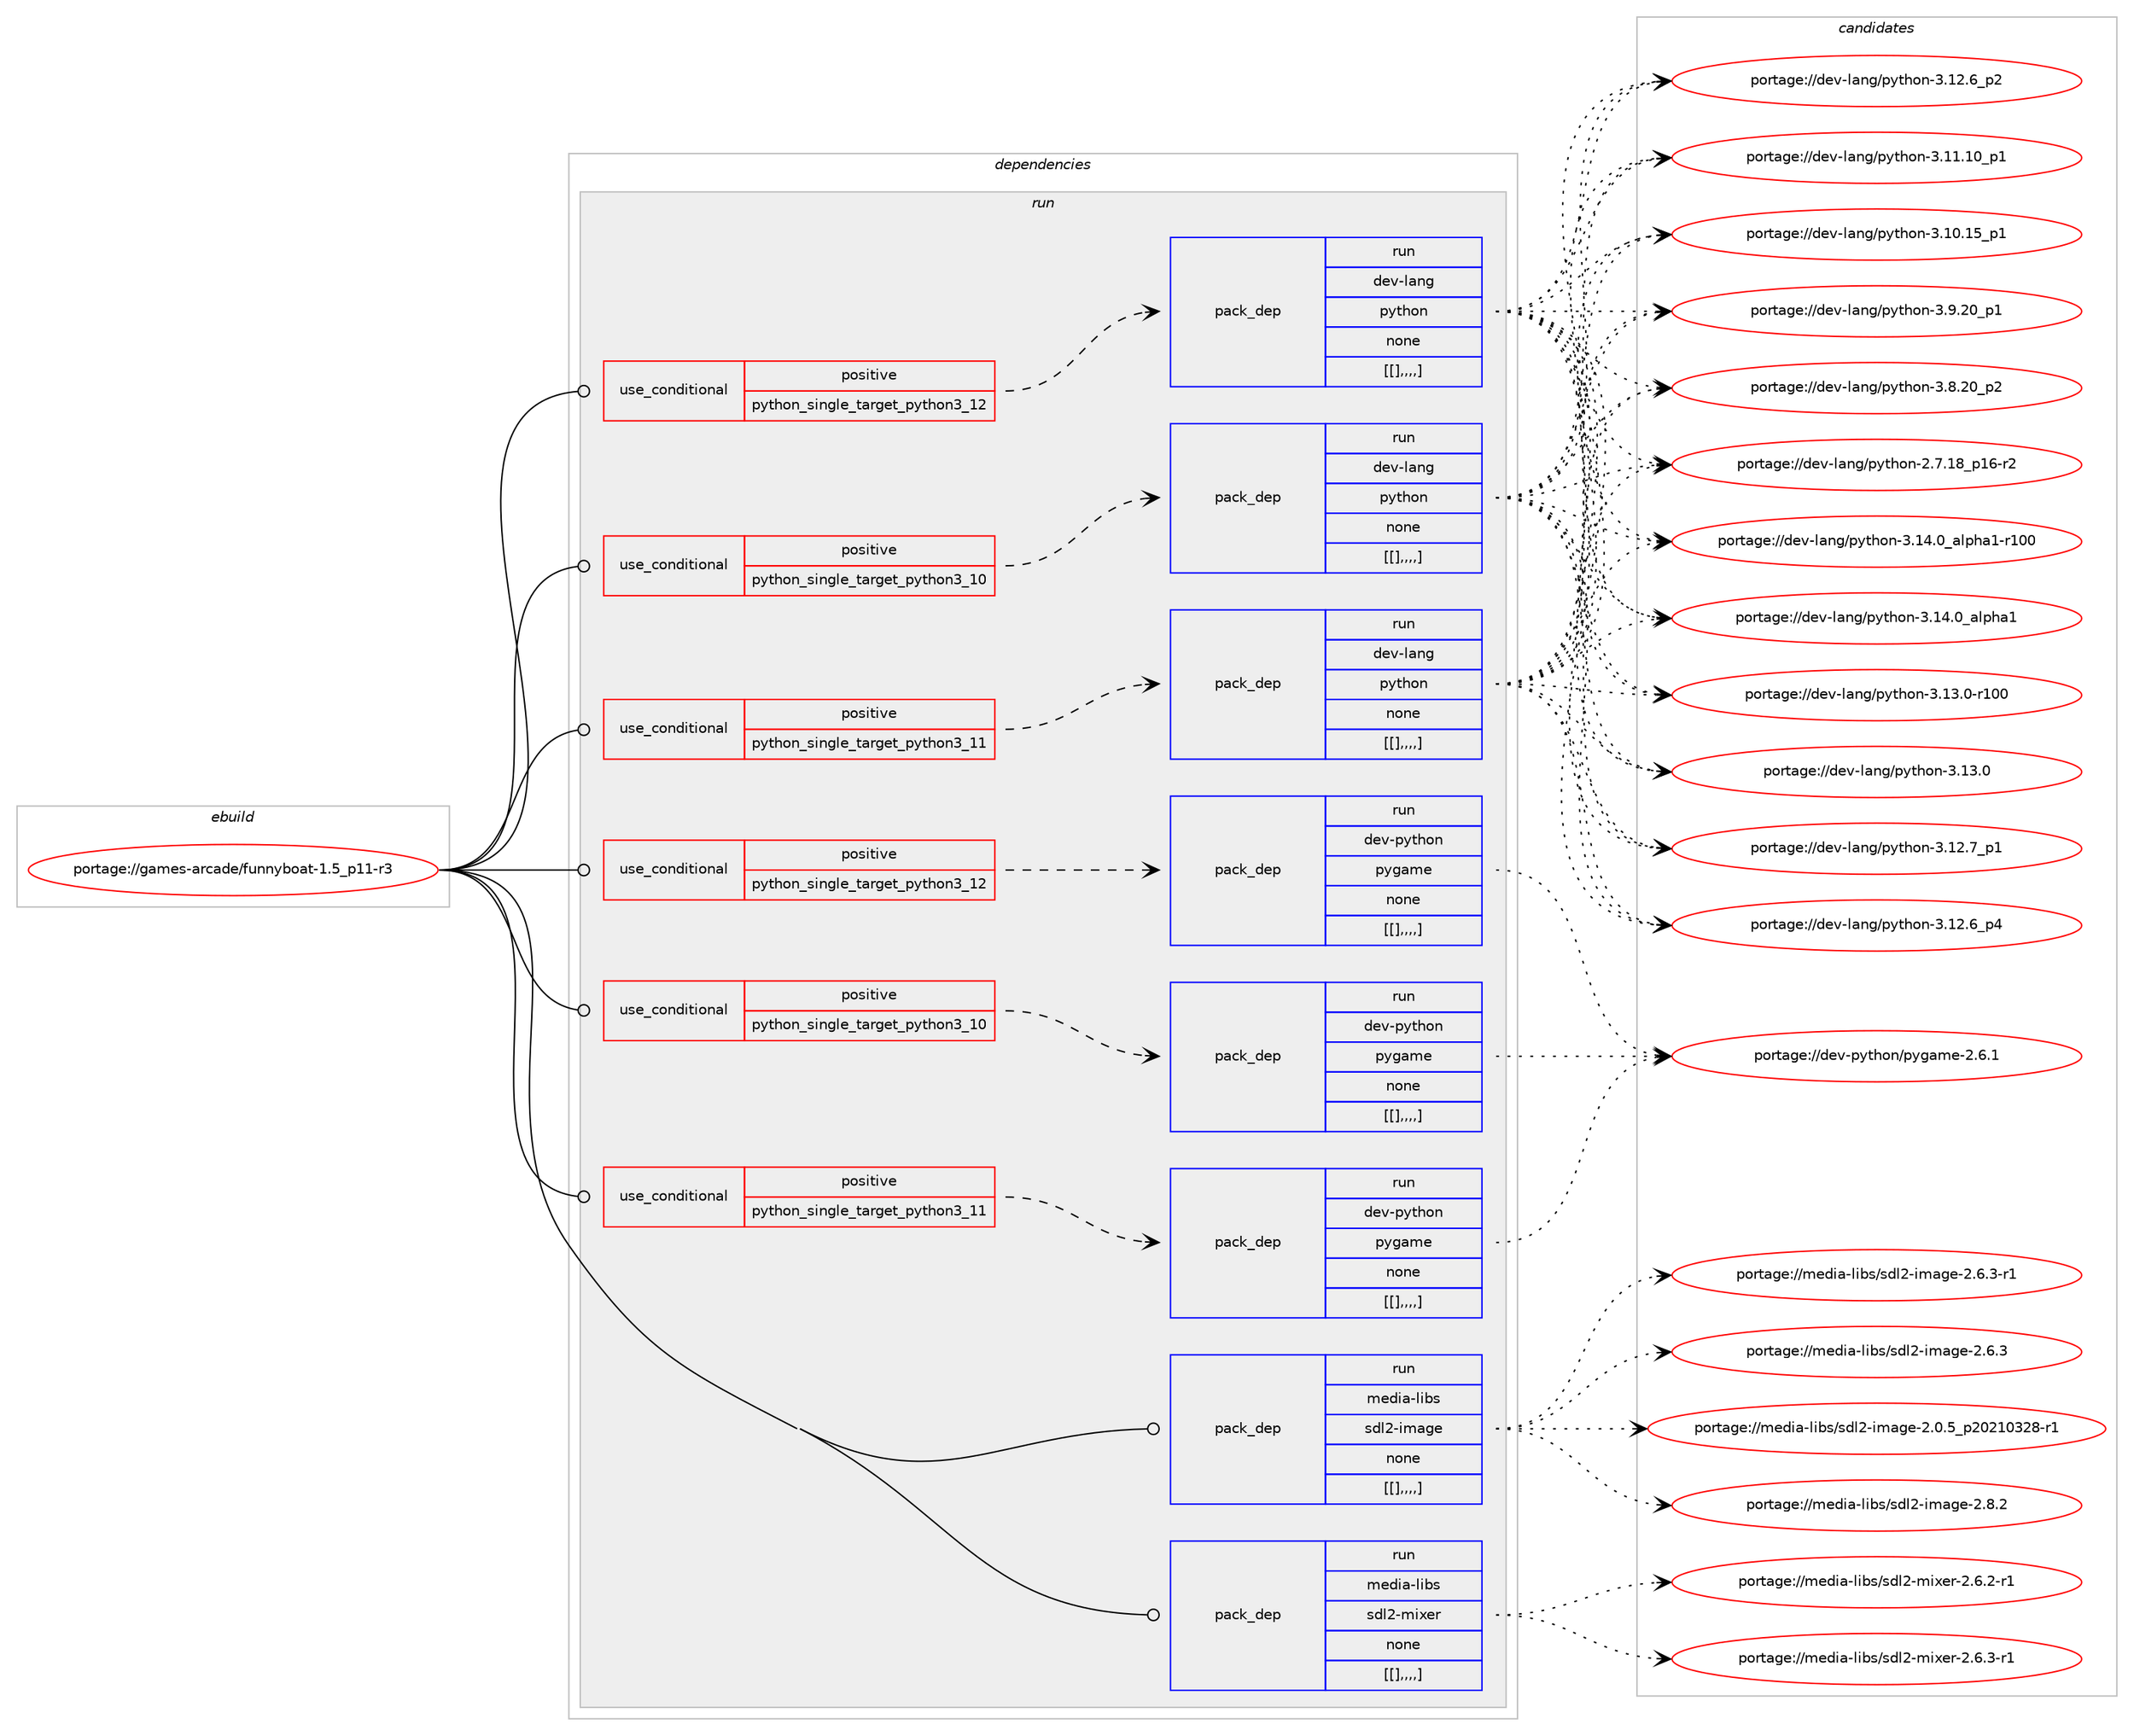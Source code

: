 digraph prolog {

# *************
# Graph options
# *************

newrank=true;
concentrate=true;
compound=true;
graph [rankdir=LR,fontname=Helvetica,fontsize=10,ranksep=1.5];#, ranksep=2.5, nodesep=0.2];
edge  [arrowhead=vee];
node  [fontname=Helvetica,fontsize=10];

# **********
# The ebuild
# **********

subgraph cluster_leftcol {
color=gray;
label=<<i>ebuild</i>>;
id [label="portage://games-arcade/funnyboat-1.5_p11-r3", color=red, width=4, href="../games-arcade/funnyboat-1.5_p11-r3.svg"];
}

# ****************
# The dependencies
# ****************

subgraph cluster_midcol {
color=gray;
label=<<i>dependencies</i>>;
subgraph cluster_compile {
fillcolor="#eeeeee";
style=filled;
label=<<i>compile</i>>;
}
subgraph cluster_compileandrun {
fillcolor="#eeeeee";
style=filled;
label=<<i>compile and run</i>>;
}
subgraph cluster_run {
fillcolor="#eeeeee";
style=filled;
label=<<i>run</i>>;
subgraph cond67605 {
dependency236605 [label=<<TABLE BORDER="0" CELLBORDER="1" CELLSPACING="0" CELLPADDING="4"><TR><TD ROWSPAN="3" CELLPADDING="10">use_conditional</TD></TR><TR><TD>positive</TD></TR><TR><TD>python_single_target_python3_10</TD></TR></TABLE>>, shape=none, color=red];
subgraph pack167451 {
dependency236634 [label=<<TABLE BORDER="0" CELLBORDER="1" CELLSPACING="0" CELLPADDING="4" WIDTH="220"><TR><TD ROWSPAN="6" CELLPADDING="30">pack_dep</TD></TR><TR><TD WIDTH="110">run</TD></TR><TR><TD>dev-lang</TD></TR><TR><TD>python</TD></TR><TR><TD>none</TD></TR><TR><TD>[[],,,,]</TD></TR></TABLE>>, shape=none, color=blue];
}
dependency236605:e -> dependency236634:w [weight=20,style="dashed",arrowhead="vee"];
}
id:e -> dependency236605:w [weight=20,style="solid",arrowhead="odot"];
subgraph cond67616 {
dependency236665 [label=<<TABLE BORDER="0" CELLBORDER="1" CELLSPACING="0" CELLPADDING="4"><TR><TD ROWSPAN="3" CELLPADDING="10">use_conditional</TD></TR><TR><TD>positive</TD></TR><TR><TD>python_single_target_python3_10</TD></TR></TABLE>>, shape=none, color=red];
subgraph pack167513 {
dependency236702 [label=<<TABLE BORDER="0" CELLBORDER="1" CELLSPACING="0" CELLPADDING="4" WIDTH="220"><TR><TD ROWSPAN="6" CELLPADDING="30">pack_dep</TD></TR><TR><TD WIDTH="110">run</TD></TR><TR><TD>dev-python</TD></TR><TR><TD>pygame</TD></TR><TR><TD>none</TD></TR><TR><TD>[[],,,,]</TD></TR></TABLE>>, shape=none, color=blue];
}
dependency236665:e -> dependency236702:w [weight=20,style="dashed",arrowhead="vee"];
}
id:e -> dependency236665:w [weight=20,style="solid",arrowhead="odot"];
subgraph cond67620 {
dependency236732 [label=<<TABLE BORDER="0" CELLBORDER="1" CELLSPACING="0" CELLPADDING="4"><TR><TD ROWSPAN="3" CELLPADDING="10">use_conditional</TD></TR><TR><TD>positive</TD></TR><TR><TD>python_single_target_python3_11</TD></TR></TABLE>>, shape=none, color=red];
subgraph pack167543 {
dependency236737 [label=<<TABLE BORDER="0" CELLBORDER="1" CELLSPACING="0" CELLPADDING="4" WIDTH="220"><TR><TD ROWSPAN="6" CELLPADDING="30">pack_dep</TD></TR><TR><TD WIDTH="110">run</TD></TR><TR><TD>dev-lang</TD></TR><TR><TD>python</TD></TR><TR><TD>none</TD></TR><TR><TD>[[],,,,]</TD></TR></TABLE>>, shape=none, color=blue];
}
dependency236732:e -> dependency236737:w [weight=20,style="dashed",arrowhead="vee"];
}
id:e -> dependency236732:w [weight=20,style="solid",arrowhead="odot"];
subgraph cond67624 {
dependency236744 [label=<<TABLE BORDER="0" CELLBORDER="1" CELLSPACING="0" CELLPADDING="4"><TR><TD ROWSPAN="3" CELLPADDING="10">use_conditional</TD></TR><TR><TD>positive</TD></TR><TR><TD>python_single_target_python3_11</TD></TR></TABLE>>, shape=none, color=red];
subgraph pack167554 {
dependency236748 [label=<<TABLE BORDER="0" CELLBORDER="1" CELLSPACING="0" CELLPADDING="4" WIDTH="220"><TR><TD ROWSPAN="6" CELLPADDING="30">pack_dep</TD></TR><TR><TD WIDTH="110">run</TD></TR><TR><TD>dev-python</TD></TR><TR><TD>pygame</TD></TR><TR><TD>none</TD></TR><TR><TD>[[],,,,]</TD></TR></TABLE>>, shape=none, color=blue];
}
dependency236744:e -> dependency236748:w [weight=20,style="dashed",arrowhead="vee"];
}
id:e -> dependency236744:w [weight=20,style="solid",arrowhead="odot"];
subgraph cond67626 {
dependency236768 [label=<<TABLE BORDER="0" CELLBORDER="1" CELLSPACING="0" CELLPADDING="4"><TR><TD ROWSPAN="3" CELLPADDING="10">use_conditional</TD></TR><TR><TD>positive</TD></TR><TR><TD>python_single_target_python3_12</TD></TR></TABLE>>, shape=none, color=red];
subgraph pack167605 {
dependency236807 [label=<<TABLE BORDER="0" CELLBORDER="1" CELLSPACING="0" CELLPADDING="4" WIDTH="220"><TR><TD ROWSPAN="6" CELLPADDING="30">pack_dep</TD></TR><TR><TD WIDTH="110">run</TD></TR><TR><TD>dev-lang</TD></TR><TR><TD>python</TD></TR><TR><TD>none</TD></TR><TR><TD>[[],,,,]</TD></TR></TABLE>>, shape=none, color=blue];
}
dependency236768:e -> dependency236807:w [weight=20,style="dashed",arrowhead="vee"];
}
id:e -> dependency236768:w [weight=20,style="solid",arrowhead="odot"];
subgraph cond67636 {
dependency236814 [label=<<TABLE BORDER="0" CELLBORDER="1" CELLSPACING="0" CELLPADDING="4"><TR><TD ROWSPAN="3" CELLPADDING="10">use_conditional</TD></TR><TR><TD>positive</TD></TR><TR><TD>python_single_target_python3_12</TD></TR></TABLE>>, shape=none, color=red];
subgraph pack167612 {
dependency236846 [label=<<TABLE BORDER="0" CELLBORDER="1" CELLSPACING="0" CELLPADDING="4" WIDTH="220"><TR><TD ROWSPAN="6" CELLPADDING="30">pack_dep</TD></TR><TR><TD WIDTH="110">run</TD></TR><TR><TD>dev-python</TD></TR><TR><TD>pygame</TD></TR><TR><TD>none</TD></TR><TR><TD>[[],,,,]</TD></TR></TABLE>>, shape=none, color=blue];
}
dependency236814:e -> dependency236846:w [weight=20,style="dashed",arrowhead="vee"];
}
id:e -> dependency236814:w [weight=20,style="solid",arrowhead="odot"];
subgraph pack167643 {
dependency236864 [label=<<TABLE BORDER="0" CELLBORDER="1" CELLSPACING="0" CELLPADDING="4" WIDTH="220"><TR><TD ROWSPAN="6" CELLPADDING="30">pack_dep</TD></TR><TR><TD WIDTH="110">run</TD></TR><TR><TD>media-libs</TD></TR><TR><TD>sdl2-image</TD></TR><TR><TD>none</TD></TR><TR><TD>[[],,,,]</TD></TR></TABLE>>, shape=none, color=blue];
}
id:e -> dependency236864:w [weight=20,style="solid",arrowhead="odot"];
subgraph pack167687 {
dependency236914 [label=<<TABLE BORDER="0" CELLBORDER="1" CELLSPACING="0" CELLPADDING="4" WIDTH="220"><TR><TD ROWSPAN="6" CELLPADDING="30">pack_dep</TD></TR><TR><TD WIDTH="110">run</TD></TR><TR><TD>media-libs</TD></TR><TR><TD>sdl2-mixer</TD></TR><TR><TD>none</TD></TR><TR><TD>[[],,,,]</TD></TR></TABLE>>, shape=none, color=blue];
}
id:e -> dependency236914:w [weight=20,style="solid",arrowhead="odot"];
}
}

# **************
# The candidates
# **************

subgraph cluster_choices {
rank=same;
color=gray;
label=<<i>candidates</i>>;

subgraph choice166842 {
color=black;
nodesep=1;
choice100101118451089711010347112121116104111110455146495246489597108112104974945114494848 [label="portage://dev-lang/python-3.14.0_alpha1-r100", color=red, width=4,href="../dev-lang/python-3.14.0_alpha1-r100.svg"];
choice1001011184510897110103471121211161041111104551464952464895971081121049749 [label="portage://dev-lang/python-3.14.0_alpha1", color=red, width=4,href="../dev-lang/python-3.14.0_alpha1.svg"];
choice1001011184510897110103471121211161041111104551464951464845114494848 [label="portage://dev-lang/python-3.13.0-r100", color=red, width=4,href="../dev-lang/python-3.13.0-r100.svg"];
choice10010111845108971101034711212111610411111045514649514648 [label="portage://dev-lang/python-3.13.0", color=red, width=4,href="../dev-lang/python-3.13.0.svg"];
choice100101118451089711010347112121116104111110455146495046559511249 [label="portage://dev-lang/python-3.12.7_p1", color=red, width=4,href="../dev-lang/python-3.12.7_p1.svg"];
choice100101118451089711010347112121116104111110455146495046549511252 [label="portage://dev-lang/python-3.12.6_p4", color=red, width=4,href="../dev-lang/python-3.12.6_p4.svg"];
choice100101118451089711010347112121116104111110455146495046549511250 [label="portage://dev-lang/python-3.12.6_p2", color=red, width=4,href="../dev-lang/python-3.12.6_p2.svg"];
choice10010111845108971101034711212111610411111045514649494649489511249 [label="portage://dev-lang/python-3.11.10_p1", color=red, width=4,href="../dev-lang/python-3.11.10_p1.svg"];
choice10010111845108971101034711212111610411111045514649484649539511249 [label="portage://dev-lang/python-3.10.15_p1", color=red, width=4,href="../dev-lang/python-3.10.15_p1.svg"];
choice100101118451089711010347112121116104111110455146574650489511249 [label="portage://dev-lang/python-3.9.20_p1", color=red, width=4,href="../dev-lang/python-3.9.20_p1.svg"];
choice100101118451089711010347112121116104111110455146564650489511250 [label="portage://dev-lang/python-3.8.20_p2", color=red, width=4,href="../dev-lang/python-3.8.20_p2.svg"];
choice100101118451089711010347112121116104111110455046554649569511249544511450 [label="portage://dev-lang/python-2.7.18_p16-r2", color=red, width=4,href="../dev-lang/python-2.7.18_p16-r2.svg"];
dependency236634:e -> choice100101118451089711010347112121116104111110455146495246489597108112104974945114494848:w [style=dotted,weight="100"];
dependency236634:e -> choice1001011184510897110103471121211161041111104551464952464895971081121049749:w [style=dotted,weight="100"];
dependency236634:e -> choice1001011184510897110103471121211161041111104551464951464845114494848:w [style=dotted,weight="100"];
dependency236634:e -> choice10010111845108971101034711212111610411111045514649514648:w [style=dotted,weight="100"];
dependency236634:e -> choice100101118451089711010347112121116104111110455146495046559511249:w [style=dotted,weight="100"];
dependency236634:e -> choice100101118451089711010347112121116104111110455146495046549511252:w [style=dotted,weight="100"];
dependency236634:e -> choice100101118451089711010347112121116104111110455146495046549511250:w [style=dotted,weight="100"];
dependency236634:e -> choice10010111845108971101034711212111610411111045514649494649489511249:w [style=dotted,weight="100"];
dependency236634:e -> choice10010111845108971101034711212111610411111045514649484649539511249:w [style=dotted,weight="100"];
dependency236634:e -> choice100101118451089711010347112121116104111110455146574650489511249:w [style=dotted,weight="100"];
dependency236634:e -> choice100101118451089711010347112121116104111110455146564650489511250:w [style=dotted,weight="100"];
dependency236634:e -> choice100101118451089711010347112121116104111110455046554649569511249544511450:w [style=dotted,weight="100"];
}
subgraph choice166867 {
color=black;
nodesep=1;
choice100101118451121211161041111104711212110397109101455046544649 [label="portage://dev-python/pygame-2.6.1", color=red, width=4,href="../dev-python/pygame-2.6.1.svg"];
dependency236702:e -> choice100101118451121211161041111104711212110397109101455046544649:w [style=dotted,weight="100"];
}
subgraph choice166883 {
color=black;
nodesep=1;
choice100101118451089711010347112121116104111110455146495246489597108112104974945114494848 [label="portage://dev-lang/python-3.14.0_alpha1-r100", color=red, width=4,href="../dev-lang/python-3.14.0_alpha1-r100.svg"];
choice1001011184510897110103471121211161041111104551464952464895971081121049749 [label="portage://dev-lang/python-3.14.0_alpha1", color=red, width=4,href="../dev-lang/python-3.14.0_alpha1.svg"];
choice1001011184510897110103471121211161041111104551464951464845114494848 [label="portage://dev-lang/python-3.13.0-r100", color=red, width=4,href="../dev-lang/python-3.13.0-r100.svg"];
choice10010111845108971101034711212111610411111045514649514648 [label="portage://dev-lang/python-3.13.0", color=red, width=4,href="../dev-lang/python-3.13.0.svg"];
choice100101118451089711010347112121116104111110455146495046559511249 [label="portage://dev-lang/python-3.12.7_p1", color=red, width=4,href="../dev-lang/python-3.12.7_p1.svg"];
choice100101118451089711010347112121116104111110455146495046549511252 [label="portage://dev-lang/python-3.12.6_p4", color=red, width=4,href="../dev-lang/python-3.12.6_p4.svg"];
choice100101118451089711010347112121116104111110455146495046549511250 [label="portage://dev-lang/python-3.12.6_p2", color=red, width=4,href="../dev-lang/python-3.12.6_p2.svg"];
choice10010111845108971101034711212111610411111045514649494649489511249 [label="portage://dev-lang/python-3.11.10_p1", color=red, width=4,href="../dev-lang/python-3.11.10_p1.svg"];
choice10010111845108971101034711212111610411111045514649484649539511249 [label="portage://dev-lang/python-3.10.15_p1", color=red, width=4,href="../dev-lang/python-3.10.15_p1.svg"];
choice100101118451089711010347112121116104111110455146574650489511249 [label="portage://dev-lang/python-3.9.20_p1", color=red, width=4,href="../dev-lang/python-3.9.20_p1.svg"];
choice100101118451089711010347112121116104111110455146564650489511250 [label="portage://dev-lang/python-3.8.20_p2", color=red, width=4,href="../dev-lang/python-3.8.20_p2.svg"];
choice100101118451089711010347112121116104111110455046554649569511249544511450 [label="portage://dev-lang/python-2.7.18_p16-r2", color=red, width=4,href="../dev-lang/python-2.7.18_p16-r2.svg"];
dependency236737:e -> choice100101118451089711010347112121116104111110455146495246489597108112104974945114494848:w [style=dotted,weight="100"];
dependency236737:e -> choice1001011184510897110103471121211161041111104551464952464895971081121049749:w [style=dotted,weight="100"];
dependency236737:e -> choice1001011184510897110103471121211161041111104551464951464845114494848:w [style=dotted,weight="100"];
dependency236737:e -> choice10010111845108971101034711212111610411111045514649514648:w [style=dotted,weight="100"];
dependency236737:e -> choice100101118451089711010347112121116104111110455146495046559511249:w [style=dotted,weight="100"];
dependency236737:e -> choice100101118451089711010347112121116104111110455146495046549511252:w [style=dotted,weight="100"];
dependency236737:e -> choice100101118451089711010347112121116104111110455146495046549511250:w [style=dotted,weight="100"];
dependency236737:e -> choice10010111845108971101034711212111610411111045514649494649489511249:w [style=dotted,weight="100"];
dependency236737:e -> choice10010111845108971101034711212111610411111045514649484649539511249:w [style=dotted,weight="100"];
dependency236737:e -> choice100101118451089711010347112121116104111110455146574650489511249:w [style=dotted,weight="100"];
dependency236737:e -> choice100101118451089711010347112121116104111110455146564650489511250:w [style=dotted,weight="100"];
dependency236737:e -> choice100101118451089711010347112121116104111110455046554649569511249544511450:w [style=dotted,weight="100"];
}
subgraph choice166909 {
color=black;
nodesep=1;
choice100101118451121211161041111104711212110397109101455046544649 [label="portage://dev-python/pygame-2.6.1", color=red, width=4,href="../dev-python/pygame-2.6.1.svg"];
dependency236748:e -> choice100101118451121211161041111104711212110397109101455046544649:w [style=dotted,weight="100"];
}
subgraph choice166912 {
color=black;
nodesep=1;
choice100101118451089711010347112121116104111110455146495246489597108112104974945114494848 [label="portage://dev-lang/python-3.14.0_alpha1-r100", color=red, width=4,href="../dev-lang/python-3.14.0_alpha1-r100.svg"];
choice1001011184510897110103471121211161041111104551464952464895971081121049749 [label="portage://dev-lang/python-3.14.0_alpha1", color=red, width=4,href="../dev-lang/python-3.14.0_alpha1.svg"];
choice1001011184510897110103471121211161041111104551464951464845114494848 [label="portage://dev-lang/python-3.13.0-r100", color=red, width=4,href="../dev-lang/python-3.13.0-r100.svg"];
choice10010111845108971101034711212111610411111045514649514648 [label="portage://dev-lang/python-3.13.0", color=red, width=4,href="../dev-lang/python-3.13.0.svg"];
choice100101118451089711010347112121116104111110455146495046559511249 [label="portage://dev-lang/python-3.12.7_p1", color=red, width=4,href="../dev-lang/python-3.12.7_p1.svg"];
choice100101118451089711010347112121116104111110455146495046549511252 [label="portage://dev-lang/python-3.12.6_p4", color=red, width=4,href="../dev-lang/python-3.12.6_p4.svg"];
choice100101118451089711010347112121116104111110455146495046549511250 [label="portage://dev-lang/python-3.12.6_p2", color=red, width=4,href="../dev-lang/python-3.12.6_p2.svg"];
choice10010111845108971101034711212111610411111045514649494649489511249 [label="portage://dev-lang/python-3.11.10_p1", color=red, width=4,href="../dev-lang/python-3.11.10_p1.svg"];
choice10010111845108971101034711212111610411111045514649484649539511249 [label="portage://dev-lang/python-3.10.15_p1", color=red, width=4,href="../dev-lang/python-3.10.15_p1.svg"];
choice100101118451089711010347112121116104111110455146574650489511249 [label="portage://dev-lang/python-3.9.20_p1", color=red, width=4,href="../dev-lang/python-3.9.20_p1.svg"];
choice100101118451089711010347112121116104111110455146564650489511250 [label="portage://dev-lang/python-3.8.20_p2", color=red, width=4,href="../dev-lang/python-3.8.20_p2.svg"];
choice100101118451089711010347112121116104111110455046554649569511249544511450 [label="portage://dev-lang/python-2.7.18_p16-r2", color=red, width=4,href="../dev-lang/python-2.7.18_p16-r2.svg"];
dependency236807:e -> choice100101118451089711010347112121116104111110455146495246489597108112104974945114494848:w [style=dotted,weight="100"];
dependency236807:e -> choice1001011184510897110103471121211161041111104551464952464895971081121049749:w [style=dotted,weight="100"];
dependency236807:e -> choice1001011184510897110103471121211161041111104551464951464845114494848:w [style=dotted,weight="100"];
dependency236807:e -> choice10010111845108971101034711212111610411111045514649514648:w [style=dotted,weight="100"];
dependency236807:e -> choice100101118451089711010347112121116104111110455146495046559511249:w [style=dotted,weight="100"];
dependency236807:e -> choice100101118451089711010347112121116104111110455146495046549511252:w [style=dotted,weight="100"];
dependency236807:e -> choice100101118451089711010347112121116104111110455146495046549511250:w [style=dotted,weight="100"];
dependency236807:e -> choice10010111845108971101034711212111610411111045514649494649489511249:w [style=dotted,weight="100"];
dependency236807:e -> choice10010111845108971101034711212111610411111045514649484649539511249:w [style=dotted,weight="100"];
dependency236807:e -> choice100101118451089711010347112121116104111110455146574650489511249:w [style=dotted,weight="100"];
dependency236807:e -> choice100101118451089711010347112121116104111110455146564650489511250:w [style=dotted,weight="100"];
dependency236807:e -> choice100101118451089711010347112121116104111110455046554649569511249544511450:w [style=dotted,weight="100"];
}
subgraph choice166963 {
color=black;
nodesep=1;
choice100101118451121211161041111104711212110397109101455046544649 [label="portage://dev-python/pygame-2.6.1", color=red, width=4,href="../dev-python/pygame-2.6.1.svg"];
dependency236846:e -> choice100101118451121211161041111104711212110397109101455046544649:w [style=dotted,weight="100"];
}
subgraph choice166964 {
color=black;
nodesep=1;
choice10910110010597451081059811547115100108504510510997103101455046564650 [label="portage://media-libs/sdl2-image-2.8.2", color=red, width=4,href="../media-libs/sdl2-image-2.8.2.svg"];
choice109101100105974510810598115471151001085045105109971031014550465446514511449 [label="portage://media-libs/sdl2-image-2.6.3-r1", color=red, width=4,href="../media-libs/sdl2-image-2.6.3-r1.svg"];
choice10910110010597451081059811547115100108504510510997103101455046544651 [label="portage://media-libs/sdl2-image-2.6.3", color=red, width=4,href="../media-libs/sdl2-image-2.6.3.svg"];
choice109101100105974510810598115471151001085045105109971031014550464846539511250485049485150564511449 [label="portage://media-libs/sdl2-image-2.0.5_p20210328-r1", color=red, width=4,href="../media-libs/sdl2-image-2.0.5_p20210328-r1.svg"];
dependency236864:e -> choice10910110010597451081059811547115100108504510510997103101455046564650:w [style=dotted,weight="100"];
dependency236864:e -> choice109101100105974510810598115471151001085045105109971031014550465446514511449:w [style=dotted,weight="100"];
dependency236864:e -> choice10910110010597451081059811547115100108504510510997103101455046544651:w [style=dotted,weight="100"];
dependency236864:e -> choice109101100105974510810598115471151001085045105109971031014550464846539511250485049485150564511449:w [style=dotted,weight="100"];
}
subgraph choice167012 {
color=black;
nodesep=1;
choice1091011001059745108105981154711510010850451091051201011144550465446514511449 [label="portage://media-libs/sdl2-mixer-2.6.3-r1", color=red, width=4,href="../media-libs/sdl2-mixer-2.6.3-r1.svg"];
choice1091011001059745108105981154711510010850451091051201011144550465446504511449 [label="portage://media-libs/sdl2-mixer-2.6.2-r1", color=red, width=4,href="../media-libs/sdl2-mixer-2.6.2-r1.svg"];
dependency236914:e -> choice1091011001059745108105981154711510010850451091051201011144550465446514511449:w [style=dotted,weight="100"];
dependency236914:e -> choice1091011001059745108105981154711510010850451091051201011144550465446504511449:w [style=dotted,weight="100"];
}
}

}
